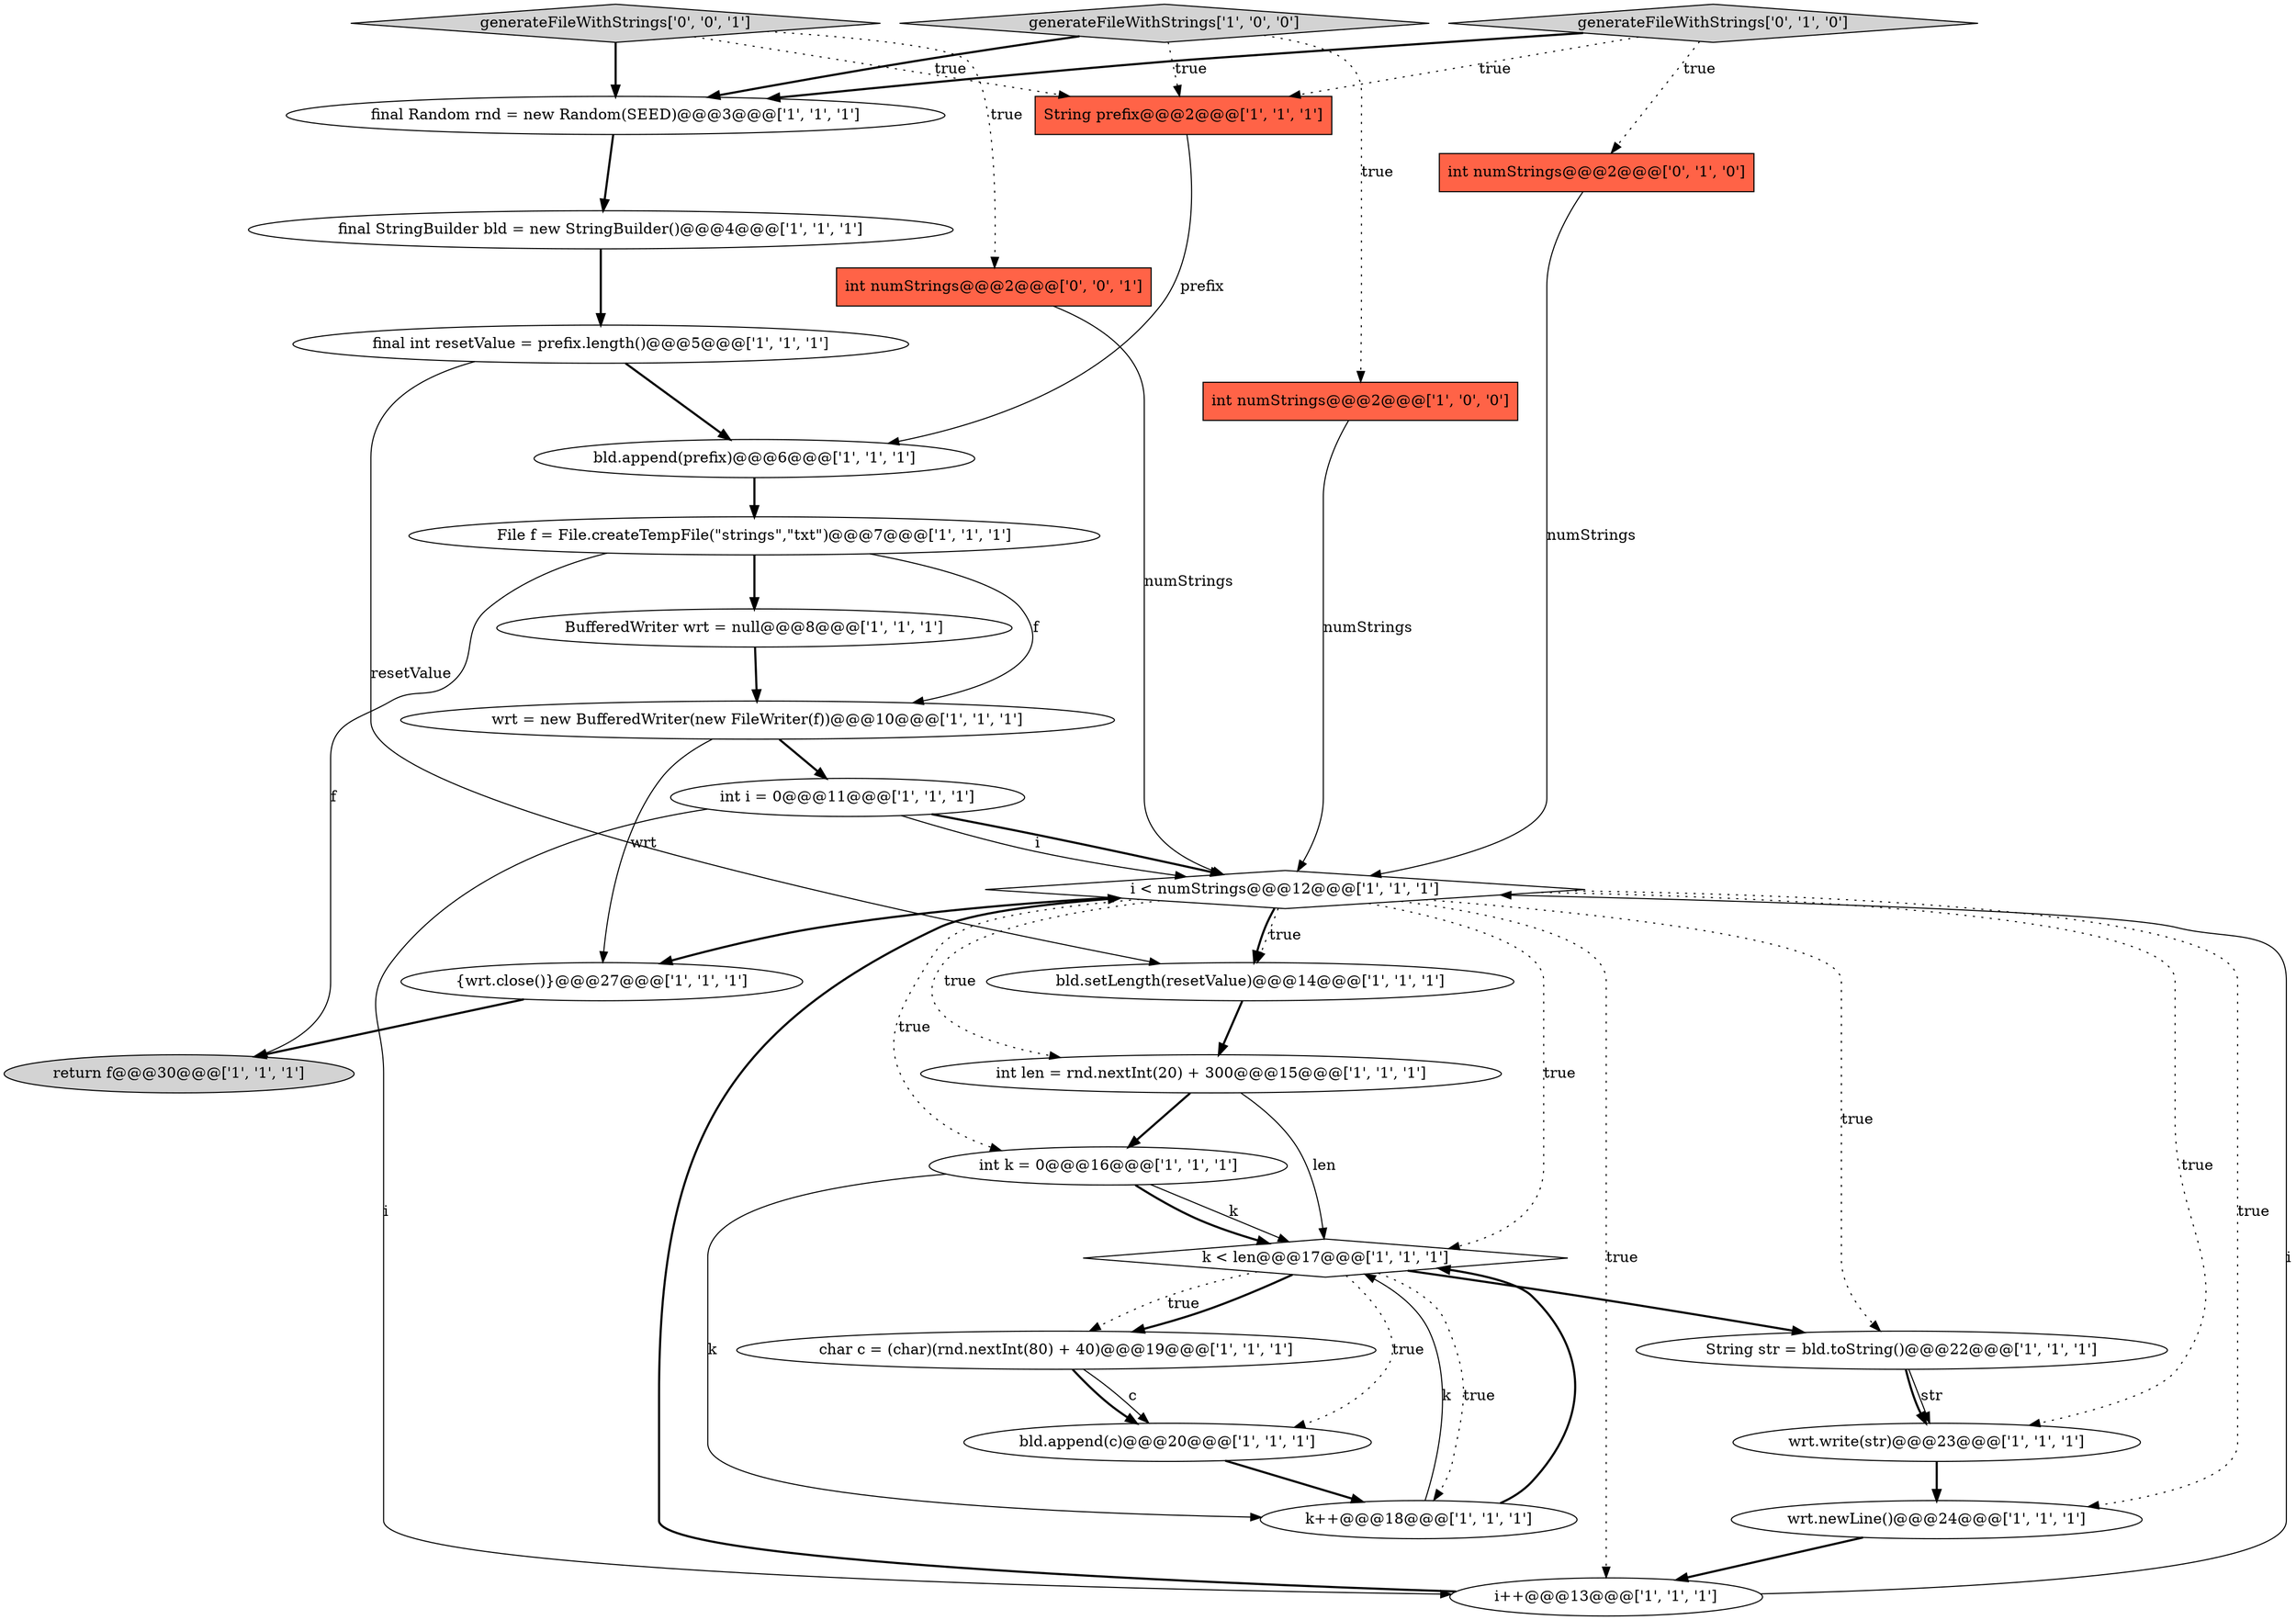 digraph {
2 [style = filled, label = "generateFileWithStrings['1', '0', '0']", fillcolor = lightgray, shape = diamond image = "AAA0AAABBB1BBB"];
13 [style = filled, label = "bld.setLength(resetValue)@@@14@@@['1', '1', '1']", fillcolor = white, shape = ellipse image = "AAA0AAABBB1BBB"];
22 [style = filled, label = "i < numStrings@@@12@@@['1', '1', '1']", fillcolor = white, shape = diamond image = "AAA0AAABBB1BBB"];
11 [style = filled, label = "File f = File.createTempFile(\"strings\",\"txt\")@@@7@@@['1', '1', '1']", fillcolor = white, shape = ellipse image = "AAA0AAABBB1BBB"];
26 [style = filled, label = "generateFileWithStrings['0', '1', '0']", fillcolor = lightgray, shape = diamond image = "AAA0AAABBB2BBB"];
16 [style = filled, label = "String prefix@@@2@@@['1', '1', '1']", fillcolor = tomato, shape = box image = "AAA0AAABBB1BBB"];
4 [style = filled, label = "int k = 0@@@16@@@['1', '1', '1']", fillcolor = white, shape = ellipse image = "AAA0AAABBB1BBB"];
6 [style = filled, label = "return f@@@30@@@['1', '1', '1']", fillcolor = lightgray, shape = ellipse image = "AAA0AAABBB1BBB"];
1 [style = filled, label = "final Random rnd = new Random(SEED)@@@3@@@['1', '1', '1']", fillcolor = white, shape = ellipse image = "AAA0AAABBB1BBB"];
20 [style = filled, label = "wrt = new BufferedWriter(new FileWriter(f))@@@10@@@['1', '1', '1']", fillcolor = white, shape = ellipse image = "AAA0AAABBB1BBB"];
24 [style = filled, label = "i++@@@13@@@['1', '1', '1']", fillcolor = white, shape = ellipse image = "AAA0AAABBB1BBB"];
7 [style = filled, label = "final int resetValue = prefix.length()@@@5@@@['1', '1', '1']", fillcolor = white, shape = ellipse image = "AAA0AAABBB1BBB"];
10 [style = filled, label = "int numStrings@@@2@@@['1', '0', '0']", fillcolor = tomato, shape = box image = "AAA0AAABBB1BBB"];
27 [style = filled, label = "int numStrings@@@2@@@['0', '0', '1']", fillcolor = tomato, shape = box image = "AAA0AAABBB3BBB"];
3 [style = filled, label = "k < len@@@17@@@['1', '1', '1']", fillcolor = white, shape = diamond image = "AAA0AAABBB1BBB"];
19 [style = filled, label = "char c = (char)(rnd.nextInt(80) + 40)@@@19@@@['1', '1', '1']", fillcolor = white, shape = ellipse image = "AAA0AAABBB1BBB"];
15 [style = filled, label = "int len = rnd.nextInt(20) + 300@@@15@@@['1', '1', '1']", fillcolor = white, shape = ellipse image = "AAA0AAABBB1BBB"];
21 [style = filled, label = "final StringBuilder bld = new StringBuilder()@@@4@@@['1', '1', '1']", fillcolor = white, shape = ellipse image = "AAA0AAABBB1BBB"];
9 [style = filled, label = "bld.append(c)@@@20@@@['1', '1', '1']", fillcolor = white, shape = ellipse image = "AAA0AAABBB1BBB"];
28 [style = filled, label = "generateFileWithStrings['0', '0', '1']", fillcolor = lightgray, shape = diamond image = "AAA0AAABBB3BBB"];
14 [style = filled, label = "wrt.write(str)@@@23@@@['1', '1', '1']", fillcolor = white, shape = ellipse image = "AAA0AAABBB1BBB"];
5 [style = filled, label = "BufferedWriter wrt = null@@@8@@@['1', '1', '1']", fillcolor = white, shape = ellipse image = "AAA0AAABBB1BBB"];
0 [style = filled, label = "bld.append(prefix)@@@6@@@['1', '1', '1']", fillcolor = white, shape = ellipse image = "AAA0AAABBB1BBB"];
18 [style = filled, label = "k++@@@18@@@['1', '1', '1']", fillcolor = white, shape = ellipse image = "AAA0AAABBB1BBB"];
17 [style = filled, label = "{wrt.close()}@@@27@@@['1', '1', '1']", fillcolor = white, shape = ellipse image = "AAA0AAABBB1BBB"];
23 [style = filled, label = "String str = bld.toString()@@@22@@@['1', '1', '1']", fillcolor = white, shape = ellipse image = "AAA0AAABBB1BBB"];
25 [style = filled, label = "int numStrings@@@2@@@['0', '1', '0']", fillcolor = tomato, shape = box image = "AAA0AAABBB2BBB"];
12 [style = filled, label = "int i = 0@@@11@@@['1', '1', '1']", fillcolor = white, shape = ellipse image = "AAA0AAABBB1BBB"];
8 [style = filled, label = "wrt.newLine()@@@24@@@['1', '1', '1']", fillcolor = white, shape = ellipse image = "AAA0AAABBB1BBB"];
9->18 [style = bold, label=""];
18->3 [style = bold, label=""];
19->9 [style = solid, label="c"];
22->23 [style = dotted, label="true"];
13->15 [style = bold, label=""];
19->9 [style = bold, label=""];
27->22 [style = solid, label="numStrings"];
12->22 [style = solid, label="i"];
15->3 [style = solid, label="len"];
3->19 [style = dotted, label="true"];
1->21 [style = bold, label=""];
26->25 [style = dotted, label="true"];
15->4 [style = bold, label=""];
22->8 [style = dotted, label="true"];
10->22 [style = solid, label="numStrings"];
11->6 [style = solid, label="f"];
20->17 [style = solid, label="wrt"];
23->14 [style = solid, label="str"];
22->17 [style = bold, label=""];
28->27 [style = dotted, label="true"];
0->11 [style = bold, label=""];
7->13 [style = solid, label="resetValue"];
2->10 [style = dotted, label="true"];
2->16 [style = dotted, label="true"];
24->22 [style = bold, label=""];
18->3 [style = solid, label="k"];
12->22 [style = bold, label=""];
3->23 [style = bold, label=""];
4->18 [style = solid, label="k"];
26->16 [style = dotted, label="true"];
24->22 [style = solid, label="i"];
28->1 [style = bold, label=""];
22->24 [style = dotted, label="true"];
28->16 [style = dotted, label="true"];
17->6 [style = bold, label=""];
3->18 [style = dotted, label="true"];
16->0 [style = solid, label="prefix"];
22->14 [style = dotted, label="true"];
4->3 [style = solid, label="k"];
12->24 [style = solid, label="i"];
7->0 [style = bold, label=""];
5->20 [style = bold, label=""];
25->22 [style = solid, label="numStrings"];
3->19 [style = bold, label=""];
14->8 [style = bold, label=""];
2->1 [style = bold, label=""];
21->7 [style = bold, label=""];
26->1 [style = bold, label=""];
11->5 [style = bold, label=""];
23->14 [style = bold, label=""];
22->13 [style = dotted, label="true"];
22->3 [style = dotted, label="true"];
8->24 [style = bold, label=""];
22->4 [style = dotted, label="true"];
3->9 [style = dotted, label="true"];
4->3 [style = bold, label=""];
20->12 [style = bold, label=""];
22->13 [style = bold, label=""];
11->20 [style = solid, label="f"];
22->15 [style = dotted, label="true"];
}

